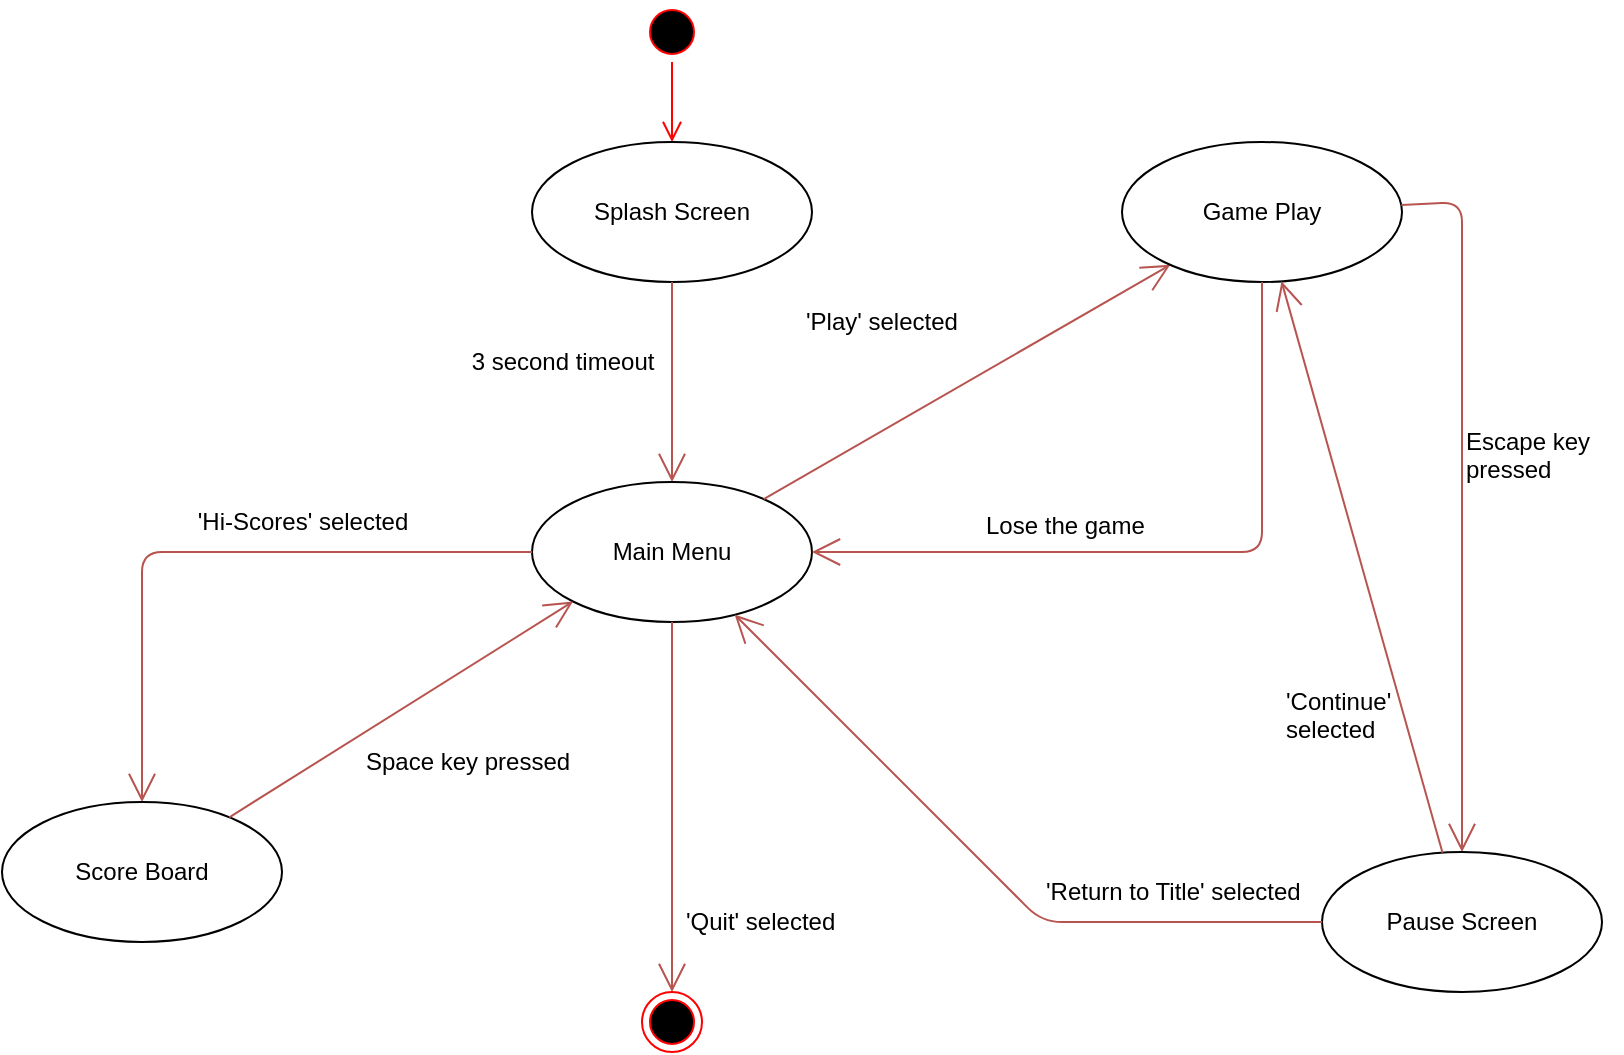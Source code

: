 <mxfile version="12.1.1" type="device" pages="1"><diagram id="CT8rhWr5P1WBjwC9iHW6" name="Page-1"><mxGraphModel dx="1408" dy="731" grid="1" gridSize="10" guides="1" tooltips="1" connect="1" arrows="1" fold="1" page="1" pageScale="1" pageWidth="850" pageHeight="1100" math="0" shadow="0"><root><mxCell id="0"/><mxCell id="1" parent="0"/><mxCell id="3wItf_bXpLg7CzxK2SDH-1" value="" style="ellipse;html=1;shape=startState;fillColor=#000000;strokeColor=#ff0000;" parent="1" vertex="1"><mxGeometry x="340" y="50" width="30" height="30" as="geometry"/></mxCell><mxCell id="3wItf_bXpLg7CzxK2SDH-2" value="" style="edgeStyle=orthogonalEdgeStyle;html=1;verticalAlign=bottom;endArrow=open;endSize=8;strokeColor=#ff0000;" parent="1" source="3wItf_bXpLg7CzxK2SDH-1" target="3wItf_bXpLg7CzxK2SDH-4" edge="1"><mxGeometry relative="1" as="geometry"><mxPoint x="410" y="125" as="targetPoint"/></mxGeometry></mxCell><mxCell id="3wItf_bXpLg7CzxK2SDH-4" value="Splash Screen&lt;br&gt;" style="ellipse;whiteSpace=wrap;html=1;" parent="1" vertex="1"><mxGeometry x="285" y="120" width="140" height="70" as="geometry"/></mxCell><mxCell id="3wItf_bXpLg7CzxK2SDH-7" value="" style="endArrow=open;endFill=1;endSize=12;html=1;fillColor=#f8cecc;strokeColor=#b85450;" parent="1" source="3wItf_bXpLg7CzxK2SDH-4" target="3wItf_bXpLg7CzxK2SDH-8" edge="1"><mxGeometry width="160" relative="1" as="geometry"><mxPoint x="410" y="250" as="sourcePoint"/><mxPoint x="570" y="250" as="targetPoint"/></mxGeometry></mxCell><mxCell id="3wItf_bXpLg7CzxK2SDH-10" value="3 second timeout" style="text;html=1;resizable=0;points=[];align=center;verticalAlign=middle;labelBackgroundColor=#ffffff;" parent="3wItf_bXpLg7CzxK2SDH-7" vertex="1" connectable="0"><mxGeometry x="-0.329" y="-4" relative="1" as="geometry"><mxPoint x="-51" y="6" as="offset"/></mxGeometry></mxCell><mxCell id="3wItf_bXpLg7CzxK2SDH-8" value="Main Menu" style="ellipse;whiteSpace=wrap;html=1;" parent="1" vertex="1"><mxGeometry x="285" y="290" width="140" height="70" as="geometry"/></mxCell><mxCell id="3wItf_bXpLg7CzxK2SDH-12" value="" style="endArrow=open;endFill=1;endSize=12;html=1;fillColor=#f8cecc;strokeColor=#b85450;" parent="1" source="3wItf_bXpLg7CzxK2SDH-8" target="3wItf_bXpLg7CzxK2SDH-13" edge="1"><mxGeometry width="160" relative="1" as="geometry"><mxPoint x="250" y="390" as="sourcePoint"/><mxPoint x="560" y="210" as="targetPoint"/><Array as="points"><mxPoint x="190" y="325"/><mxPoint x="90" y="325"/></Array></mxGeometry></mxCell><mxCell id="3wItf_bXpLg7CzxK2SDH-14" value="'Hi-Scores' selected" style="text;html=1;resizable=0;points=[];align=center;verticalAlign=middle;labelBackgroundColor=#ffffff;" parent="3wItf_bXpLg7CzxK2SDH-12" vertex="1" connectable="0"><mxGeometry x="-0.138" y="3" relative="1" as="geometry"><mxPoint x="23" y="-18" as="offset"/></mxGeometry></mxCell><mxCell id="3wItf_bXpLg7CzxK2SDH-13" value="Score Board" style="ellipse;whiteSpace=wrap;html=1;" parent="1" vertex="1"><mxGeometry x="20" y="450" width="140" height="70" as="geometry"/></mxCell><mxCell id="3wItf_bXpLg7CzxK2SDH-15" value="" style="endArrow=open;endFill=1;endSize=12;html=1;fillColor=#f8cecc;strokeColor=#b85450;" parent="1" source="3wItf_bXpLg7CzxK2SDH-8" target="3wItf_bXpLg7CzxK2SDH-16" edge="1"><mxGeometry width="160" relative="1" as="geometry"><mxPoint x="385" y="334.5" as="sourcePoint"/><mxPoint x="650" y="335" as="targetPoint"/></mxGeometry></mxCell><mxCell id="3wItf_bXpLg7CzxK2SDH-16" value="Game Play" style="ellipse;whiteSpace=wrap;html=1;" parent="1" vertex="1"><mxGeometry x="580" y="120" width="140" height="70" as="geometry"/></mxCell><mxCell id="3wItf_bXpLg7CzxK2SDH-17" value="'Play' selected" style="text;html=1;resizable=0;points=[];autosize=1;align=left;verticalAlign=top;spacingTop=-4;" parent="1" vertex="1"><mxGeometry x="420" y="200" width="90" height="20" as="geometry"/></mxCell><mxCell id="3wItf_bXpLg7CzxK2SDH-20" value="" style="endArrow=open;endFill=1;endSize=12;html=1;fillColor=#f8cecc;strokeColor=#b85450;" parent="1" source="3wItf_bXpLg7CzxK2SDH-8" target="3wItf_bXpLg7CzxK2SDH-21" edge="1"><mxGeometry width="160" relative="1" as="geometry"><mxPoint x="250" y="390" as="sourcePoint"/><mxPoint x="315" y="460" as="targetPoint"/></mxGeometry></mxCell><mxCell id="3wItf_bXpLg7CzxK2SDH-21" value="" style="ellipse;html=1;shape=endState;fillColor=#000000;strokeColor=#ff0000;" parent="1" vertex="1"><mxGeometry x="340" y="545" width="30" height="30" as="geometry"/></mxCell><mxCell id="3wItf_bXpLg7CzxK2SDH-22" value="'Quit' selected&lt;br&gt;" style="text;html=1;resizable=0;points=[];autosize=1;align=left;verticalAlign=top;spacingTop=-4;" parent="1" vertex="1"><mxGeometry x="360" y="500" width="90" height="20" as="geometry"/></mxCell><mxCell id="3wItf_bXpLg7CzxK2SDH-24" value="" style="endArrow=open;endFill=1;endSize=12;html=1;fillColor=#f8cecc;strokeColor=#b85450;entryX=0;entryY=1;entryDx=0;entryDy=0;" parent="1" source="3wItf_bXpLg7CzxK2SDH-13" target="3wItf_bXpLg7CzxK2SDH-8" edge="1"><mxGeometry width="160" relative="1" as="geometry"><mxPoint x="140" y="384.5" as="sourcePoint"/><mxPoint x="300" y="384.5" as="targetPoint"/></mxGeometry></mxCell><mxCell id="3wItf_bXpLg7CzxK2SDH-25" value="Space key pressed" style="text;html=1;resizable=0;points=[];autosize=1;align=left;verticalAlign=top;spacingTop=-4;" parent="1" vertex="1"><mxGeometry x="200" y="420" width="120" height="20" as="geometry"/></mxCell><mxCell id="3wItf_bXpLg7CzxK2SDH-28" value="" style="endArrow=open;endFill=1;endSize=12;html=1;fillColor=#f8cecc;strokeColor=#b85450;" parent="1" source="3wItf_bXpLg7CzxK2SDH-16" target="3wItf_bXpLg7CzxK2SDH-29" edge="1"><mxGeometry width="160" relative="1" as="geometry"><mxPoint x="640" y="260" as="sourcePoint"/><mxPoint x="540" y="330" as="targetPoint"/><Array as="points"><mxPoint x="750" y="150"/></Array></mxGeometry></mxCell><mxCell id="3wItf_bXpLg7CzxK2SDH-29" value="Pause Screen" style="ellipse;whiteSpace=wrap;html=1;" parent="1" vertex="1"><mxGeometry x="680" y="475" width="140" height="70" as="geometry"/></mxCell><mxCell id="3wItf_bXpLg7CzxK2SDH-30" value="" style="endArrow=open;endFill=1;endSize=12;html=1;fillColor=#f8cecc;strokeColor=#b85450;" parent="1" source="3wItf_bXpLg7CzxK2SDH-29" target="3wItf_bXpLg7CzxK2SDH-8" edge="1"><mxGeometry width="160" relative="1" as="geometry"><mxPoint x="20" y="660" as="sourcePoint"/><mxPoint x="180" y="660" as="targetPoint"/><Array as="points"><mxPoint x="540" y="510"/></Array></mxGeometry></mxCell><mxCell id="3wItf_bXpLg7CzxK2SDH-31" value="'Return to Title' selected" style="text;html=1;resizable=0;points=[];autosize=1;align=left;verticalAlign=top;spacingTop=-4;" parent="1" vertex="1"><mxGeometry x="540" y="485" width="140" height="20" as="geometry"/></mxCell><mxCell id="3wItf_bXpLg7CzxK2SDH-32" value="" style="endArrow=open;endFill=1;endSize=12;html=1;fillColor=#f8cecc;strokeColor=#b85450;entryX=1;entryY=0.5;entryDx=0;entryDy=0;" parent="1" source="3wItf_bXpLg7CzxK2SDH-16" target="3wItf_bXpLg7CzxK2SDH-8" edge="1"><mxGeometry width="160" relative="1" as="geometry"><mxPoint x="660" y="419.5" as="sourcePoint"/><mxPoint x="610" y="340" as="targetPoint"/><Array as="points"><mxPoint x="650" y="325"/></Array></mxGeometry></mxCell><mxCell id="3wItf_bXpLg7CzxK2SDH-34" value="Escape key&lt;br&gt;pressed&lt;br&gt;" style="text;html=1;resizable=0;points=[];autosize=1;align=left;verticalAlign=top;spacingTop=-4;" parent="1" vertex="1"><mxGeometry x="750" y="260" width="80" height="30" as="geometry"/></mxCell><mxCell id="3wItf_bXpLg7CzxK2SDH-36" value="Lose the game" style="text;html=1;resizable=0;points=[];autosize=1;align=left;verticalAlign=top;spacingTop=-4;" parent="1" vertex="1"><mxGeometry x="510" y="302" width="90" height="20" as="geometry"/></mxCell><mxCell id="3wItf_bXpLg7CzxK2SDH-38" value="" style="endArrow=open;endFill=1;endSize=12;html=1;fillColor=#f8cecc;strokeColor=#b85450;" parent="1" source="3wItf_bXpLg7CzxK2SDH-29" target="3wItf_bXpLg7CzxK2SDH-16" edge="1"><mxGeometry width="160" relative="1" as="geometry"><mxPoint x="679" y="490" as="sourcePoint"/><mxPoint x="690" y="560" as="targetPoint"/></mxGeometry></mxCell><mxCell id="3wItf_bXpLg7CzxK2SDH-39" value="'Continue'&lt;br&gt;selected&lt;br&gt;" style="text;html=1;resizable=0;points=[];autosize=1;align=left;verticalAlign=top;spacingTop=-4;" parent="1" vertex="1"><mxGeometry x="660" y="390" width="70" height="30" as="geometry"/></mxCell></root></mxGraphModel></diagram></mxfile>
